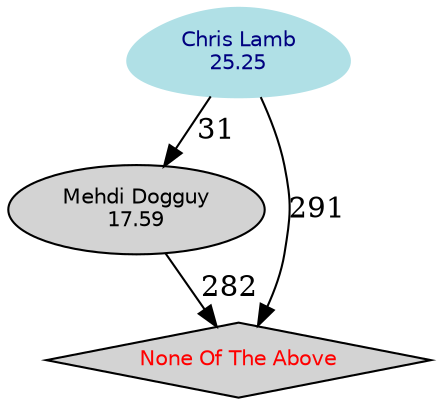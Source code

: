 digraph Results {
  ranksep=0.25;
 "Mehdi Dogguy\n17.59" [ style="filled" , fontname="Helvetica", fontsize=10  ];
 "Mehdi Dogguy\n17.59" -> "None Of The Above" [ label="282" ];
 "Chris Lamb\n25.25" [ style="filled" , color="powderblue", shape=egg, fontcolor="NavyBlue", fontname="Helvetica", fontsize=10  ];
 "Chris Lamb\n25.25" -> "Mehdi Dogguy\n17.59" [ label="31" ];
 "Chris Lamb\n25.25" -> "None Of The Above" [ label="291" ];
 "None Of The Above" [ style="filled" , shape=diamond, fontcolor="Red", fontname="Helvetica", fontsize=10  ];
}
